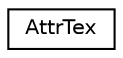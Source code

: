digraph "Graphical Class Hierarchy"
{
  edge [fontname="Helvetica",fontsize="10",labelfontname="Helvetica",labelfontsize="10"];
  node [fontname="Helvetica",fontsize="10",shape=record];
  rankdir="LR";
  Node1 [label="AttrTex",height=0.2,width=0.4,color="black", fillcolor="white", style="filled",URL="$struct_attr_tex.html"];
}
